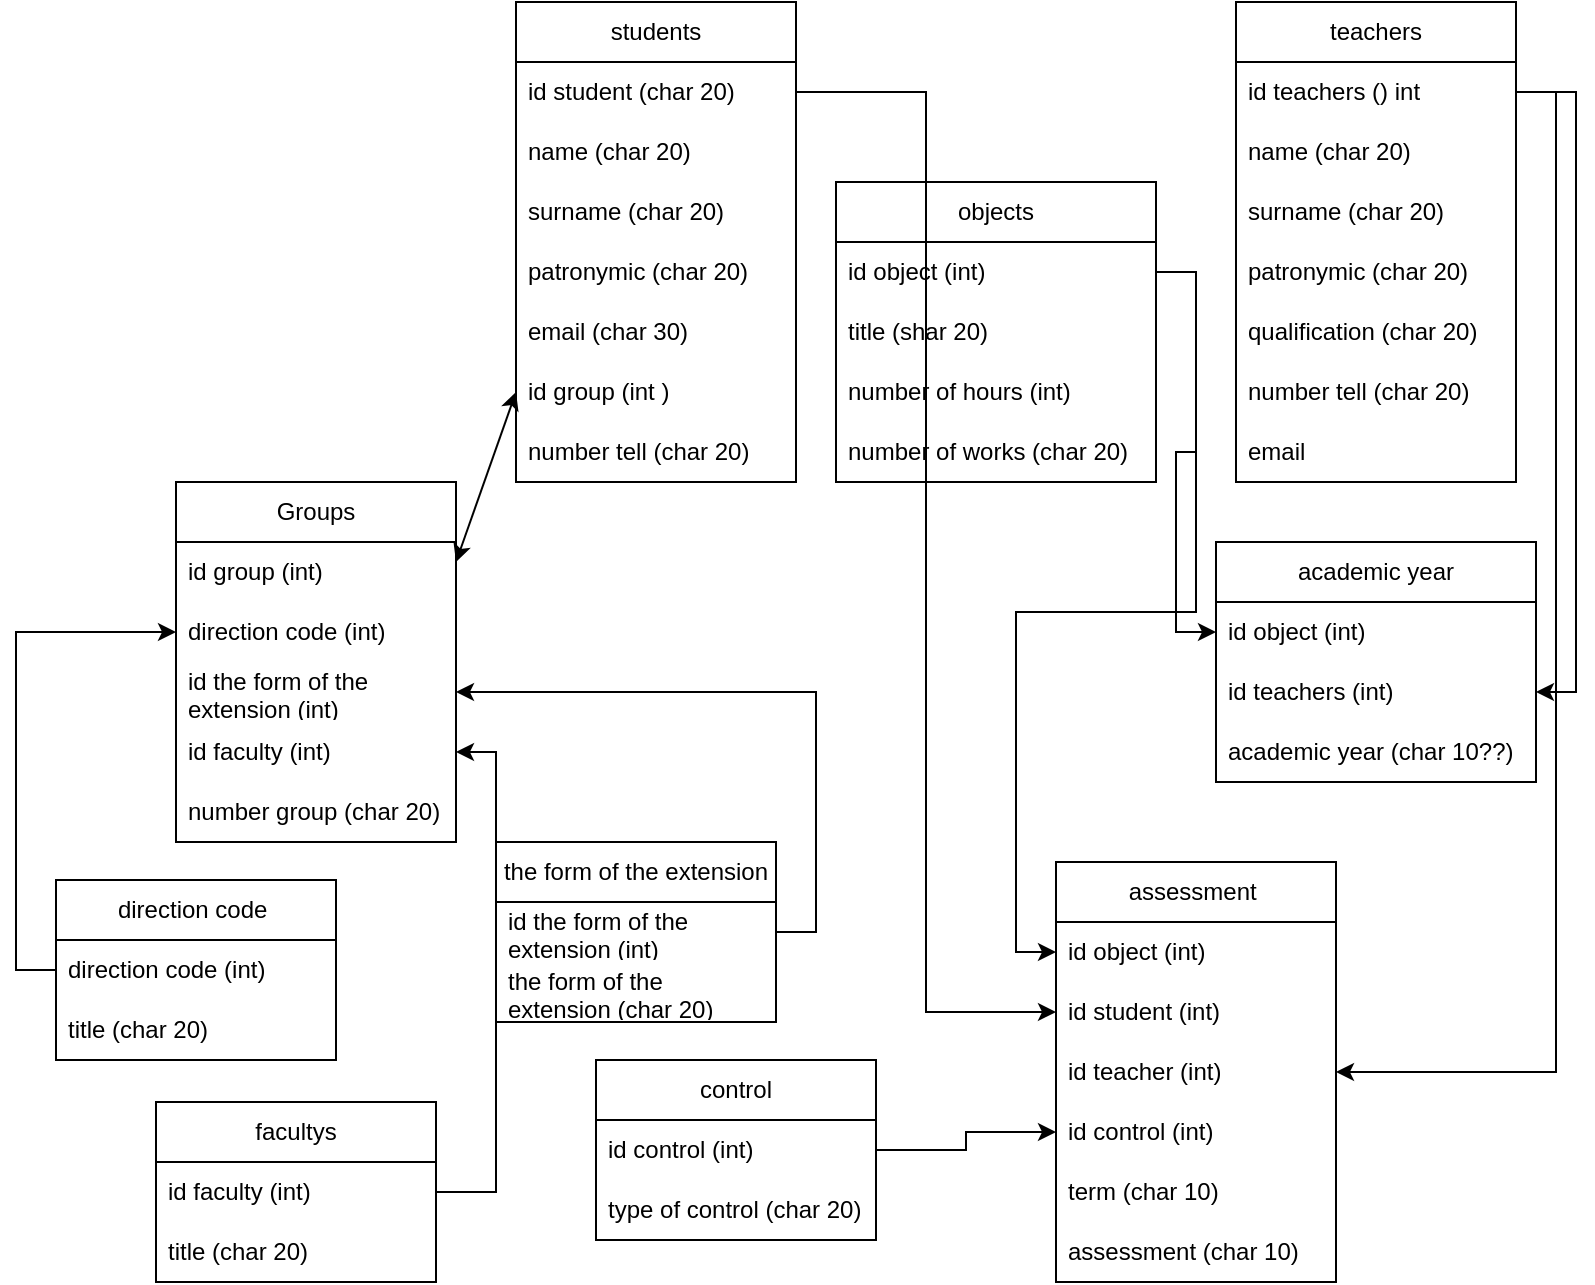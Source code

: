 <mxfile version="23.1.5" type="github">
  <diagram name="Страница 1" id="pWXho5jMBUjP_oFFiIED">
    <mxGraphModel dx="2261" dy="738" grid="1" gridSize="10" guides="1" tooltips="1" connect="1" arrows="1" fold="1" page="1" pageScale="1" pageWidth="827" pageHeight="1169" math="0" shadow="0">
      <root>
        <mxCell id="0" />
        <mxCell id="1" parent="0" />
        <mxCell id="mnSSCAtZTxrHGU0eGLnX-1" value="objects" style="swimlane;fontStyle=0;childLayout=stackLayout;horizontal=1;startSize=30;horizontalStack=0;resizeParent=1;resizeParentMax=0;resizeLast=0;collapsible=1;marginBottom=0;whiteSpace=wrap;html=1;" parent="1" vertex="1">
          <mxGeometry x="410" y="100" width="160" height="150" as="geometry" />
        </mxCell>
        <mxCell id="mnSSCAtZTxrHGU0eGLnX-2" value="id object (int)" style="text;strokeColor=none;fillColor=none;align=left;verticalAlign=middle;spacingLeft=4;spacingRight=4;overflow=hidden;points=[[0,0.5],[1,0.5]];portConstraint=eastwest;rotatable=0;whiteSpace=wrap;html=1;" parent="mnSSCAtZTxrHGU0eGLnX-1" vertex="1">
          <mxGeometry y="30" width="160" height="30" as="geometry" />
        </mxCell>
        <mxCell id="mnSSCAtZTxrHGU0eGLnX-3" value="title (shar 20)" style="text;strokeColor=none;fillColor=none;align=left;verticalAlign=middle;spacingLeft=4;spacingRight=4;overflow=hidden;points=[[0,0.5],[1,0.5]];portConstraint=eastwest;rotatable=0;whiteSpace=wrap;html=1;" parent="mnSSCAtZTxrHGU0eGLnX-1" vertex="1">
          <mxGeometry y="60" width="160" height="30" as="geometry" />
        </mxCell>
        <mxCell id="mnSSCAtZTxrHGU0eGLnX-4" value="number of hours (int)" style="text;strokeColor=none;fillColor=none;align=left;verticalAlign=middle;spacingLeft=4;spacingRight=4;overflow=hidden;points=[[0,0.5],[1,0.5]];portConstraint=eastwest;rotatable=0;whiteSpace=wrap;html=1;" parent="mnSSCAtZTxrHGU0eGLnX-1" vertex="1">
          <mxGeometry y="90" width="160" height="30" as="geometry" />
        </mxCell>
        <mxCell id="mnSSCAtZTxrHGU0eGLnX-5" value="number of works (char 20)" style="text;strokeColor=none;fillColor=none;align=left;verticalAlign=middle;spacingLeft=4;spacingRight=4;overflow=hidden;points=[[0,0.5],[1,0.5]];portConstraint=eastwest;rotatable=0;whiteSpace=wrap;html=1;" parent="mnSSCAtZTxrHGU0eGLnX-1" vertex="1">
          <mxGeometry y="120" width="160" height="30" as="geometry" />
        </mxCell>
        <mxCell id="mnSSCAtZTxrHGU0eGLnX-6" value="students" style="swimlane;fontStyle=0;childLayout=stackLayout;horizontal=1;startSize=30;horizontalStack=0;resizeParent=1;resizeParentMax=0;resizeLast=0;collapsible=1;marginBottom=0;whiteSpace=wrap;html=1;" parent="1" vertex="1">
          <mxGeometry x="250" y="10" width="140" height="240" as="geometry" />
        </mxCell>
        <mxCell id="mnSSCAtZTxrHGU0eGLnX-7" value="id student (char 20)" style="text;strokeColor=none;fillColor=none;align=left;verticalAlign=middle;spacingLeft=4;spacingRight=4;overflow=hidden;points=[[0,0.5],[1,0.5]];portConstraint=eastwest;rotatable=0;whiteSpace=wrap;html=1;" parent="mnSSCAtZTxrHGU0eGLnX-6" vertex="1">
          <mxGeometry y="30" width="140" height="30" as="geometry" />
        </mxCell>
        <mxCell id="mnSSCAtZTxrHGU0eGLnX-8" value="name (char 20)" style="text;strokeColor=none;fillColor=none;align=left;verticalAlign=middle;spacingLeft=4;spacingRight=4;overflow=hidden;points=[[0,0.5],[1,0.5]];portConstraint=eastwest;rotatable=0;whiteSpace=wrap;html=1;" parent="mnSSCAtZTxrHGU0eGLnX-6" vertex="1">
          <mxGeometry y="60" width="140" height="30" as="geometry" />
        </mxCell>
        <mxCell id="mnSSCAtZTxrHGU0eGLnX-9" value="surname (char 20)" style="text;strokeColor=none;fillColor=none;align=left;verticalAlign=middle;spacingLeft=4;spacingRight=4;overflow=hidden;points=[[0,0.5],[1,0.5]];portConstraint=eastwest;rotatable=0;whiteSpace=wrap;html=1;" parent="mnSSCAtZTxrHGU0eGLnX-6" vertex="1">
          <mxGeometry y="90" width="140" height="30" as="geometry" />
        </mxCell>
        <mxCell id="mnSSCAtZTxrHGU0eGLnX-10" value="patronymic (char 20)" style="text;strokeColor=none;fillColor=none;align=left;verticalAlign=middle;spacingLeft=4;spacingRight=4;overflow=hidden;points=[[0,0.5],[1,0.5]];portConstraint=eastwest;rotatable=0;whiteSpace=wrap;html=1;" parent="mnSSCAtZTxrHGU0eGLnX-6" vertex="1">
          <mxGeometry y="120" width="140" height="30" as="geometry" />
        </mxCell>
        <mxCell id="mnSSCAtZTxrHGU0eGLnX-11" value="email (char 30)" style="text;strokeColor=none;fillColor=none;align=left;verticalAlign=middle;spacingLeft=4;spacingRight=4;overflow=hidden;points=[[0,0.5],[1,0.5]];portConstraint=eastwest;rotatable=0;whiteSpace=wrap;html=1;" parent="mnSSCAtZTxrHGU0eGLnX-6" vertex="1">
          <mxGeometry y="150" width="140" height="30" as="geometry" />
        </mxCell>
        <mxCell id="mnSSCAtZTxrHGU0eGLnX-12" value="id group (int )" style="text;strokeColor=none;fillColor=none;align=left;verticalAlign=middle;spacingLeft=4;spacingRight=4;overflow=hidden;points=[[0,0.5],[1,0.5]];portConstraint=eastwest;rotatable=0;whiteSpace=wrap;html=1;" parent="mnSSCAtZTxrHGU0eGLnX-6" vertex="1">
          <mxGeometry y="180" width="140" height="30" as="geometry" />
        </mxCell>
        <mxCell id="mnSSCAtZTxrHGU0eGLnX-13" value="number tell (char 20)" style="text;strokeColor=none;fillColor=none;align=left;verticalAlign=middle;spacingLeft=4;spacingRight=4;overflow=hidden;points=[[0,0.5],[1,0.5]];portConstraint=eastwest;rotatable=0;whiteSpace=wrap;html=1;" parent="mnSSCAtZTxrHGU0eGLnX-6" vertex="1">
          <mxGeometry y="210" width="140" height="30" as="geometry" />
        </mxCell>
        <mxCell id="mnSSCAtZTxrHGU0eGLnX-14" value="Groups" style="swimlane;fontStyle=0;childLayout=stackLayout;horizontal=1;startSize=30;horizontalStack=0;resizeParent=1;resizeParentMax=0;resizeLast=0;collapsible=1;marginBottom=0;whiteSpace=wrap;html=1;" parent="1" vertex="1">
          <mxGeometry x="80" y="250" width="140" height="180" as="geometry" />
        </mxCell>
        <mxCell id="mnSSCAtZTxrHGU0eGLnX-15" value="id group (int)" style="text;strokeColor=none;fillColor=none;align=left;verticalAlign=middle;spacingLeft=4;spacingRight=4;overflow=hidden;points=[[0,0.5],[1,0.5]];portConstraint=eastwest;rotatable=0;whiteSpace=wrap;html=1;" parent="mnSSCAtZTxrHGU0eGLnX-14" vertex="1">
          <mxGeometry y="30" width="140" height="30" as="geometry" />
        </mxCell>
        <mxCell id="mnSSCAtZTxrHGU0eGLnX-16" value="direction code (int)" style="text;strokeColor=none;fillColor=none;align=left;verticalAlign=middle;spacingLeft=4;spacingRight=4;overflow=hidden;points=[[0,0.5],[1,0.5]];portConstraint=eastwest;rotatable=0;whiteSpace=wrap;html=1;" parent="mnSSCAtZTxrHGU0eGLnX-14" vertex="1">
          <mxGeometry y="60" width="140" height="30" as="geometry" />
        </mxCell>
        <mxCell id="mnSSCAtZTxrHGU0eGLnX-17" value="id&amp;nbsp;the form of the extension (int)" style="text;strokeColor=none;fillColor=none;align=left;verticalAlign=middle;spacingLeft=4;spacingRight=4;overflow=hidden;points=[[0,0.5],[1,0.5]];portConstraint=eastwest;rotatable=0;whiteSpace=wrap;html=1;" parent="mnSSCAtZTxrHGU0eGLnX-14" vertex="1">
          <mxGeometry y="90" width="140" height="30" as="geometry" />
        </mxCell>
        <mxCell id="mnSSCAtZTxrHGU0eGLnX-18" value="id faculty (int)" style="text;strokeColor=none;fillColor=none;align=left;verticalAlign=middle;spacingLeft=4;spacingRight=4;overflow=hidden;points=[[0,0.5],[1,0.5]];portConstraint=eastwest;rotatable=0;whiteSpace=wrap;html=1;" parent="mnSSCAtZTxrHGU0eGLnX-14" vertex="1">
          <mxGeometry y="120" width="140" height="30" as="geometry" />
        </mxCell>
        <mxCell id="mnSSCAtZTxrHGU0eGLnX-19" value="number group (char 20)" style="text;strokeColor=none;fillColor=none;align=left;verticalAlign=middle;spacingLeft=4;spacingRight=4;overflow=hidden;points=[[0,0.5],[1,0.5]];portConstraint=eastwest;rotatable=0;whiteSpace=wrap;html=1;" parent="mnSSCAtZTxrHGU0eGLnX-14" vertex="1">
          <mxGeometry y="150" width="140" height="30" as="geometry" />
        </mxCell>
        <mxCell id="mnSSCAtZTxrHGU0eGLnX-20" value="facultys" style="swimlane;fontStyle=0;childLayout=stackLayout;horizontal=1;startSize=30;horizontalStack=0;resizeParent=1;resizeParentMax=0;resizeLast=0;collapsible=1;marginBottom=0;whiteSpace=wrap;html=1;" parent="1" vertex="1">
          <mxGeometry x="70" y="560" width="140" height="90" as="geometry" />
        </mxCell>
        <mxCell id="mnSSCAtZTxrHGU0eGLnX-21" value="id faculty (int)" style="text;strokeColor=none;fillColor=none;align=left;verticalAlign=middle;spacingLeft=4;spacingRight=4;overflow=hidden;points=[[0,0.5],[1,0.5]];portConstraint=eastwest;rotatable=0;whiteSpace=wrap;html=1;" parent="mnSSCAtZTxrHGU0eGLnX-20" vertex="1">
          <mxGeometry y="30" width="140" height="30" as="geometry" />
        </mxCell>
        <mxCell id="mnSSCAtZTxrHGU0eGLnX-22" value="title (char 20)" style="text;strokeColor=none;fillColor=none;align=left;verticalAlign=middle;spacingLeft=4;spacingRight=4;overflow=hidden;points=[[0,0.5],[1,0.5]];portConstraint=eastwest;rotatable=0;whiteSpace=wrap;html=1;" parent="mnSSCAtZTxrHGU0eGLnX-20" vertex="1">
          <mxGeometry y="60" width="140" height="30" as="geometry" />
        </mxCell>
        <mxCell id="mnSSCAtZTxrHGU0eGLnX-23" value="the form of the extension" style="swimlane;fontStyle=0;childLayout=stackLayout;horizontal=1;startSize=30;horizontalStack=0;resizeParent=1;resizeParentMax=0;resizeLast=0;collapsible=1;marginBottom=0;whiteSpace=wrap;html=1;" parent="1" vertex="1">
          <mxGeometry x="240" y="430" width="140" height="90" as="geometry" />
        </mxCell>
        <mxCell id="mnSSCAtZTxrHGU0eGLnX-24" value="id&amp;nbsp;the form of the extension (int)" style="text;strokeColor=none;fillColor=none;align=left;verticalAlign=middle;spacingLeft=4;spacingRight=4;overflow=hidden;points=[[0,0.5],[1,0.5]];portConstraint=eastwest;rotatable=0;whiteSpace=wrap;html=1;" parent="mnSSCAtZTxrHGU0eGLnX-23" vertex="1">
          <mxGeometry y="30" width="140" height="30" as="geometry" />
        </mxCell>
        <mxCell id="mnSSCAtZTxrHGU0eGLnX-25" value="the form of the extension (char 20)" style="text;strokeColor=none;fillColor=none;align=left;verticalAlign=middle;spacingLeft=4;spacingRight=4;overflow=hidden;points=[[0,0.5],[1,0.5]];portConstraint=eastwest;rotatable=0;whiteSpace=wrap;html=1;" parent="mnSSCAtZTxrHGU0eGLnX-23" vertex="1">
          <mxGeometry y="60" width="140" height="30" as="geometry" />
        </mxCell>
        <mxCell id="mnSSCAtZTxrHGU0eGLnX-26" value="direction code&amp;nbsp;" style="swimlane;fontStyle=0;childLayout=stackLayout;horizontal=1;startSize=30;horizontalStack=0;resizeParent=1;resizeParentMax=0;resizeLast=0;collapsible=1;marginBottom=0;whiteSpace=wrap;html=1;" parent="1" vertex="1">
          <mxGeometry x="20" y="449" width="140" height="90" as="geometry" />
        </mxCell>
        <mxCell id="mnSSCAtZTxrHGU0eGLnX-27" value="direction code (int)" style="text;strokeColor=none;fillColor=none;align=left;verticalAlign=middle;spacingLeft=4;spacingRight=4;overflow=hidden;points=[[0,0.5],[1,0.5]];portConstraint=eastwest;rotatable=0;whiteSpace=wrap;html=1;" parent="mnSSCAtZTxrHGU0eGLnX-26" vertex="1">
          <mxGeometry y="30" width="140" height="30" as="geometry" />
        </mxCell>
        <mxCell id="mnSSCAtZTxrHGU0eGLnX-28" value="title (char 20)" style="text;strokeColor=none;fillColor=none;align=left;verticalAlign=middle;spacingLeft=4;spacingRight=4;overflow=hidden;points=[[0,0.5],[1,0.5]];portConstraint=eastwest;rotatable=0;whiteSpace=wrap;html=1;" parent="mnSSCAtZTxrHGU0eGLnX-26" vertex="1">
          <mxGeometry y="60" width="140" height="30" as="geometry" />
        </mxCell>
        <mxCell id="mnSSCAtZTxrHGU0eGLnX-29" value="teachers" style="swimlane;fontStyle=0;childLayout=stackLayout;horizontal=1;startSize=30;horizontalStack=0;resizeParent=1;resizeParentMax=0;resizeLast=0;collapsible=1;marginBottom=0;whiteSpace=wrap;html=1;" parent="1" vertex="1">
          <mxGeometry x="610" y="10" width="140" height="240" as="geometry" />
        </mxCell>
        <mxCell id="mnSSCAtZTxrHGU0eGLnX-30" value="id teachers () int" style="text;strokeColor=none;fillColor=none;align=left;verticalAlign=middle;spacingLeft=4;spacingRight=4;overflow=hidden;points=[[0,0.5],[1,0.5]];portConstraint=eastwest;rotatable=0;whiteSpace=wrap;html=1;" parent="mnSSCAtZTxrHGU0eGLnX-29" vertex="1">
          <mxGeometry y="30" width="140" height="30" as="geometry" />
        </mxCell>
        <mxCell id="mnSSCAtZTxrHGU0eGLnX-31" value="name (char 20)" style="text;strokeColor=none;fillColor=none;align=left;verticalAlign=middle;spacingLeft=4;spacingRight=4;overflow=hidden;points=[[0,0.5],[1,0.5]];portConstraint=eastwest;rotatable=0;whiteSpace=wrap;html=1;" parent="mnSSCAtZTxrHGU0eGLnX-29" vertex="1">
          <mxGeometry y="60" width="140" height="30" as="geometry" />
        </mxCell>
        <mxCell id="mnSSCAtZTxrHGU0eGLnX-32" value="surname (char 20)" style="text;strokeColor=none;fillColor=none;align=left;verticalAlign=middle;spacingLeft=4;spacingRight=4;overflow=hidden;points=[[0,0.5],[1,0.5]];portConstraint=eastwest;rotatable=0;whiteSpace=wrap;html=1;" parent="mnSSCAtZTxrHGU0eGLnX-29" vertex="1">
          <mxGeometry y="90" width="140" height="30" as="geometry" />
        </mxCell>
        <mxCell id="mnSSCAtZTxrHGU0eGLnX-33" value="patronymic (char 20)" style="text;strokeColor=none;fillColor=none;align=left;verticalAlign=middle;spacingLeft=4;spacingRight=4;overflow=hidden;points=[[0,0.5],[1,0.5]];portConstraint=eastwest;rotatable=0;whiteSpace=wrap;html=1;" parent="mnSSCAtZTxrHGU0eGLnX-29" vertex="1">
          <mxGeometry y="120" width="140" height="30" as="geometry" />
        </mxCell>
        <mxCell id="mnSSCAtZTxrHGU0eGLnX-34" value="qualification (char 20)" style="text;strokeColor=none;fillColor=none;align=left;verticalAlign=middle;spacingLeft=4;spacingRight=4;overflow=hidden;points=[[0,0.5],[1,0.5]];portConstraint=eastwest;rotatable=0;whiteSpace=wrap;html=1;" parent="mnSSCAtZTxrHGU0eGLnX-29" vertex="1">
          <mxGeometry y="150" width="140" height="30" as="geometry" />
        </mxCell>
        <mxCell id="mnSSCAtZTxrHGU0eGLnX-35" value="number tell (char 20)" style="text;strokeColor=none;fillColor=none;align=left;verticalAlign=middle;spacingLeft=4;spacingRight=4;overflow=hidden;points=[[0,0.5],[1,0.5]];portConstraint=eastwest;rotatable=0;whiteSpace=wrap;html=1;" parent="mnSSCAtZTxrHGU0eGLnX-29" vertex="1">
          <mxGeometry y="180" width="140" height="30" as="geometry" />
        </mxCell>
        <mxCell id="mnSSCAtZTxrHGU0eGLnX-36" value="email" style="text;strokeColor=none;fillColor=none;align=left;verticalAlign=middle;spacingLeft=4;spacingRight=4;overflow=hidden;points=[[0,0.5],[1,0.5]];portConstraint=eastwest;rotatable=0;whiteSpace=wrap;html=1;" parent="mnSSCAtZTxrHGU0eGLnX-29" vertex="1">
          <mxGeometry y="210" width="140" height="30" as="geometry" />
        </mxCell>
        <mxCell id="mnSSCAtZTxrHGU0eGLnX-37" value="control" style="swimlane;fontStyle=0;childLayout=stackLayout;horizontal=1;startSize=30;horizontalStack=0;resizeParent=1;resizeParentMax=0;resizeLast=0;collapsible=1;marginBottom=0;whiteSpace=wrap;html=1;" parent="1" vertex="1">
          <mxGeometry x="290" y="539" width="140" height="90" as="geometry" />
        </mxCell>
        <mxCell id="mnSSCAtZTxrHGU0eGLnX-38" value="id control (int)" style="text;strokeColor=none;fillColor=none;align=left;verticalAlign=middle;spacingLeft=4;spacingRight=4;overflow=hidden;points=[[0,0.5],[1,0.5]];portConstraint=eastwest;rotatable=0;whiteSpace=wrap;html=1;" parent="mnSSCAtZTxrHGU0eGLnX-37" vertex="1">
          <mxGeometry y="30" width="140" height="30" as="geometry" />
        </mxCell>
        <mxCell id="mnSSCAtZTxrHGU0eGLnX-39" value="type of control (char 20)" style="text;strokeColor=none;fillColor=none;align=left;verticalAlign=middle;spacingLeft=4;spacingRight=4;overflow=hidden;points=[[0,0.5],[1,0.5]];portConstraint=eastwest;rotatable=0;whiteSpace=wrap;html=1;" parent="mnSSCAtZTxrHGU0eGLnX-37" vertex="1">
          <mxGeometry y="60" width="140" height="30" as="geometry" />
        </mxCell>
        <mxCell id="mnSSCAtZTxrHGU0eGLnX-40" value="assessment&amp;nbsp;" style="swimlane;fontStyle=0;childLayout=stackLayout;horizontal=1;startSize=30;horizontalStack=0;resizeParent=1;resizeParentMax=0;resizeLast=0;collapsible=1;marginBottom=0;whiteSpace=wrap;html=1;" parent="1" vertex="1">
          <mxGeometry x="520" y="440" width="140" height="210" as="geometry" />
        </mxCell>
        <mxCell id="mnSSCAtZTxrHGU0eGLnX-41" value="id object (int)" style="text;strokeColor=none;fillColor=none;align=left;verticalAlign=middle;spacingLeft=4;spacingRight=4;overflow=hidden;points=[[0,0.5],[1,0.5]];portConstraint=eastwest;rotatable=0;whiteSpace=wrap;html=1;" parent="mnSSCAtZTxrHGU0eGLnX-40" vertex="1">
          <mxGeometry y="30" width="140" height="30" as="geometry" />
        </mxCell>
        <mxCell id="mnSSCAtZTxrHGU0eGLnX-42" value="id student (int)" style="text;strokeColor=none;fillColor=none;align=left;verticalAlign=middle;spacingLeft=4;spacingRight=4;overflow=hidden;points=[[0,0.5],[1,0.5]];portConstraint=eastwest;rotatable=0;whiteSpace=wrap;html=1;" parent="mnSSCAtZTxrHGU0eGLnX-40" vertex="1">
          <mxGeometry y="60" width="140" height="30" as="geometry" />
        </mxCell>
        <mxCell id="mnSSCAtZTxrHGU0eGLnX-43" value="id teacher (int)" style="text;strokeColor=none;fillColor=none;align=left;verticalAlign=middle;spacingLeft=4;spacingRight=4;overflow=hidden;points=[[0,0.5],[1,0.5]];portConstraint=eastwest;rotatable=0;whiteSpace=wrap;html=1;" parent="mnSSCAtZTxrHGU0eGLnX-40" vertex="1">
          <mxGeometry y="90" width="140" height="30" as="geometry" />
        </mxCell>
        <mxCell id="mnSSCAtZTxrHGU0eGLnX-44" value="id control (int)" style="text;strokeColor=none;fillColor=none;align=left;verticalAlign=middle;spacingLeft=4;spacingRight=4;overflow=hidden;points=[[0,0.5],[1,0.5]];portConstraint=eastwest;rotatable=0;whiteSpace=wrap;html=1;" parent="mnSSCAtZTxrHGU0eGLnX-40" vertex="1">
          <mxGeometry y="120" width="140" height="30" as="geometry" />
        </mxCell>
        <mxCell id="mnSSCAtZTxrHGU0eGLnX-45" value="term (char 10)" style="text;strokeColor=none;fillColor=none;align=left;verticalAlign=middle;spacingLeft=4;spacingRight=4;overflow=hidden;points=[[0,0.5],[1,0.5]];portConstraint=eastwest;rotatable=0;whiteSpace=wrap;html=1;" parent="mnSSCAtZTxrHGU0eGLnX-40" vertex="1">
          <mxGeometry y="150" width="140" height="30" as="geometry" />
        </mxCell>
        <mxCell id="mnSSCAtZTxrHGU0eGLnX-46" value="assessment (char 10)" style="text;strokeColor=none;fillColor=none;align=left;verticalAlign=middle;spacingLeft=4;spacingRight=4;overflow=hidden;points=[[0,0.5],[1,0.5]];portConstraint=eastwest;rotatable=0;whiteSpace=wrap;html=1;" parent="mnSSCAtZTxrHGU0eGLnX-40" vertex="1">
          <mxGeometry y="180" width="140" height="30" as="geometry" />
        </mxCell>
        <mxCell id="mnSSCAtZTxrHGU0eGLnX-47" value="academic year" style="swimlane;fontStyle=0;childLayout=stackLayout;horizontal=1;startSize=30;horizontalStack=0;resizeParent=1;resizeParentMax=0;resizeLast=0;collapsible=1;marginBottom=0;whiteSpace=wrap;html=1;" parent="1" vertex="1">
          <mxGeometry x="600" y="280" width="160" height="120" as="geometry" />
        </mxCell>
        <mxCell id="mnSSCAtZTxrHGU0eGLnX-48" value="id object (int)" style="text;strokeColor=none;fillColor=none;align=left;verticalAlign=middle;spacingLeft=4;spacingRight=4;overflow=hidden;points=[[0,0.5],[1,0.5]];portConstraint=eastwest;rotatable=0;whiteSpace=wrap;html=1;" parent="mnSSCAtZTxrHGU0eGLnX-47" vertex="1">
          <mxGeometry y="30" width="160" height="30" as="geometry" />
        </mxCell>
        <mxCell id="mnSSCAtZTxrHGU0eGLnX-49" value="id teachers (int)" style="text;strokeColor=none;fillColor=none;align=left;verticalAlign=middle;spacingLeft=4;spacingRight=4;overflow=hidden;points=[[0,0.5],[1,0.5]];portConstraint=eastwest;rotatable=0;whiteSpace=wrap;html=1;" parent="mnSSCAtZTxrHGU0eGLnX-47" vertex="1">
          <mxGeometry y="60" width="160" height="30" as="geometry" />
        </mxCell>
        <mxCell id="mnSSCAtZTxrHGU0eGLnX-50" value="academic year (char 10??)" style="text;strokeColor=none;fillColor=none;align=left;verticalAlign=middle;spacingLeft=4;spacingRight=4;overflow=hidden;points=[[0,0.5],[1,0.5]];portConstraint=eastwest;rotatable=0;whiteSpace=wrap;html=1;" parent="mnSSCAtZTxrHGU0eGLnX-47" vertex="1">
          <mxGeometry y="90" width="160" height="30" as="geometry" />
        </mxCell>
        <mxCell id="mnSSCAtZTxrHGU0eGLnX-51" style="edgeStyle=orthogonalEdgeStyle;rounded=0;orthogonalLoop=1;jettySize=auto;html=1;exitX=1;exitY=0.5;exitDx=0;exitDy=0;entryX=1;entryY=0.5;entryDx=0;entryDy=0;" parent="1" source="mnSSCAtZTxrHGU0eGLnX-24" target="mnSSCAtZTxrHGU0eGLnX-17" edge="1">
          <mxGeometry relative="1" as="geometry" />
        </mxCell>
        <mxCell id="mnSSCAtZTxrHGU0eGLnX-52" style="edgeStyle=orthogonalEdgeStyle;rounded=0;orthogonalLoop=1;jettySize=auto;html=1;exitX=1;exitY=0.5;exitDx=0;exitDy=0;entryX=1;entryY=0.5;entryDx=0;entryDy=0;" parent="1" source="mnSSCAtZTxrHGU0eGLnX-21" target="mnSSCAtZTxrHGU0eGLnX-18" edge="1">
          <mxGeometry relative="1" as="geometry" />
        </mxCell>
        <mxCell id="mnSSCAtZTxrHGU0eGLnX-53" style="edgeStyle=orthogonalEdgeStyle;rounded=0;orthogonalLoop=1;jettySize=auto;html=1;exitX=0;exitY=0.5;exitDx=0;exitDy=0;entryX=0;entryY=0.5;entryDx=0;entryDy=0;" parent="1" source="mnSSCAtZTxrHGU0eGLnX-27" target="mnSSCAtZTxrHGU0eGLnX-16" edge="1">
          <mxGeometry relative="1" as="geometry" />
        </mxCell>
        <mxCell id="mnSSCAtZTxrHGU0eGLnX-55" style="edgeStyle=orthogonalEdgeStyle;rounded=0;orthogonalLoop=1;jettySize=auto;html=1;exitX=1;exitY=0.5;exitDx=0;exitDy=0;entryX=0;entryY=0.5;entryDx=0;entryDy=0;" parent="1" source="mnSSCAtZTxrHGU0eGLnX-7" target="mnSSCAtZTxrHGU0eGLnX-42" edge="1">
          <mxGeometry relative="1" as="geometry" />
        </mxCell>
        <mxCell id="mnSSCAtZTxrHGU0eGLnX-56" style="edgeStyle=orthogonalEdgeStyle;rounded=0;orthogonalLoop=1;jettySize=auto;html=1;exitX=1;exitY=0.5;exitDx=0;exitDy=0;entryX=0;entryY=0.5;entryDx=0;entryDy=0;" parent="1" source="mnSSCAtZTxrHGU0eGLnX-2" target="mnSSCAtZTxrHGU0eGLnX-41" edge="1">
          <mxGeometry relative="1" as="geometry" />
        </mxCell>
        <mxCell id="mnSSCAtZTxrHGU0eGLnX-57" style="edgeStyle=orthogonalEdgeStyle;rounded=0;orthogonalLoop=1;jettySize=auto;html=1;exitX=1;exitY=0.5;exitDx=0;exitDy=0;entryX=1;entryY=0.5;entryDx=0;entryDy=0;" parent="1" source="mnSSCAtZTxrHGU0eGLnX-30" target="mnSSCAtZTxrHGU0eGLnX-49" edge="1">
          <mxGeometry relative="1" as="geometry" />
        </mxCell>
        <mxCell id="mnSSCAtZTxrHGU0eGLnX-58" style="edgeStyle=orthogonalEdgeStyle;rounded=0;orthogonalLoop=1;jettySize=auto;html=1;exitX=1;exitY=0.5;exitDx=0;exitDy=0;entryX=0;entryY=0.5;entryDx=0;entryDy=0;" parent="1" source="mnSSCAtZTxrHGU0eGLnX-2" target="mnSSCAtZTxrHGU0eGLnX-48" edge="1">
          <mxGeometry relative="1" as="geometry" />
        </mxCell>
        <mxCell id="mnSSCAtZTxrHGU0eGLnX-59" style="edgeStyle=orthogonalEdgeStyle;rounded=0;orthogonalLoop=1;jettySize=auto;html=1;exitX=1;exitY=0.5;exitDx=0;exitDy=0;entryX=1;entryY=0.5;entryDx=0;entryDy=0;" parent="1" source="mnSSCAtZTxrHGU0eGLnX-30" target="mnSSCAtZTxrHGU0eGLnX-43" edge="1">
          <mxGeometry relative="1" as="geometry" />
        </mxCell>
        <mxCell id="mnSSCAtZTxrHGU0eGLnX-60" style="edgeStyle=orthogonalEdgeStyle;rounded=0;orthogonalLoop=1;jettySize=auto;html=1;exitX=1;exitY=0.5;exitDx=0;exitDy=0;entryX=0;entryY=0.5;entryDx=0;entryDy=0;" parent="1" source="mnSSCAtZTxrHGU0eGLnX-38" target="mnSSCAtZTxrHGU0eGLnX-44" edge="1">
          <mxGeometry relative="1" as="geometry" />
        </mxCell>
        <mxCell id="xgXbIJ5GSM95N66obI0H-2" value="" style="endArrow=classic;startArrow=classic;html=1;rounded=0;entryX=0;entryY=0.5;entryDx=0;entryDy=0;" edge="1" parent="1" target="mnSSCAtZTxrHGU0eGLnX-12">
          <mxGeometry width="50" height="50" relative="1" as="geometry">
            <mxPoint x="220" y="290" as="sourcePoint" />
            <mxPoint x="270" y="240" as="targetPoint" />
          </mxGeometry>
        </mxCell>
      </root>
    </mxGraphModel>
  </diagram>
</mxfile>
